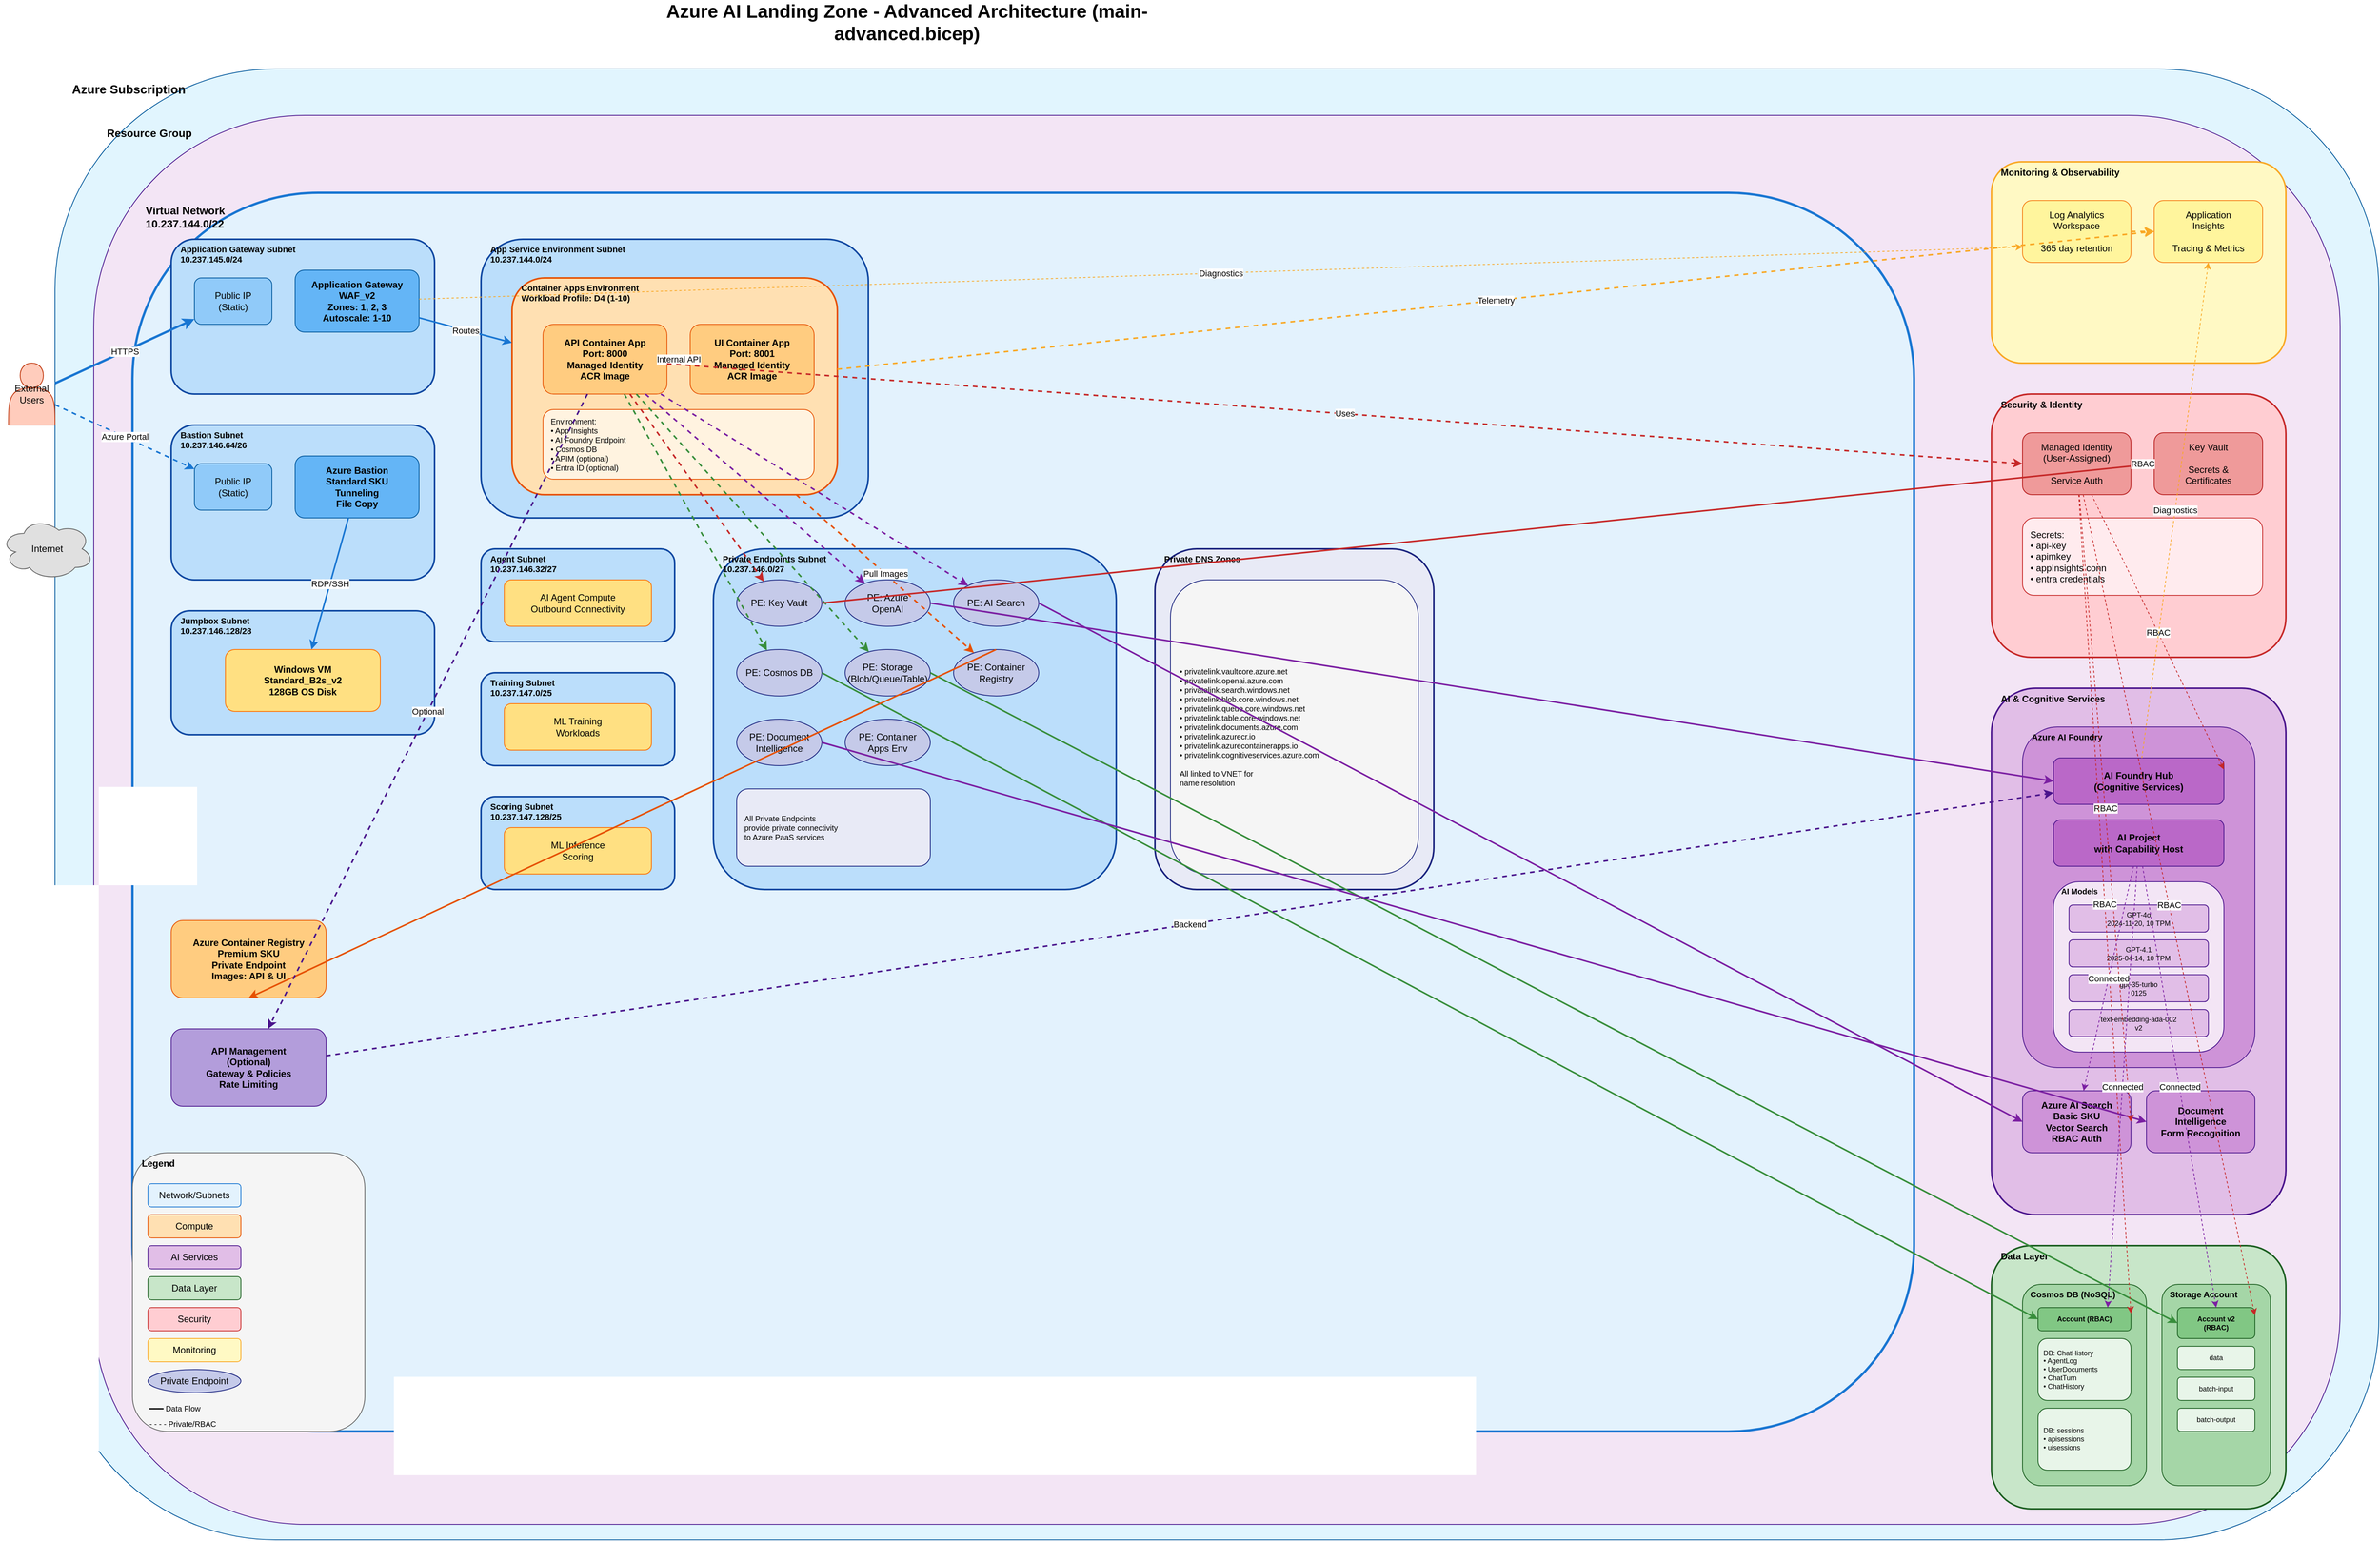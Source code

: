 <mxfile version="24.0.0" type="device">
  <diagram name="Azure AI Landing Zone - Advanced" id="advanced-architecture">
    <mxGraphModel dx="2400" dy="1400" grid="1" gridSize="10" guides="1" tooltips="1" connect="1" arrows="1" fold="1" page="1" pageScale="1" pageWidth="3300" pageHeight="2100" math="0" shadow="0">
      <root>
        <mxCell id="0" />
        <mxCell id="1" parent="0" />
        
        <!-- Title -->
        <mxCell id="title" value="Azure AI Landing Zone - Advanced Architecture (main-advanced.bicep)" style="text;html=1;strokeColor=none;fillColor=none;align=center;verticalAlign=middle;whiteSpace=wrap;rounded=0;fontSize=24;fontStyle=1" vertex="1" parent="1">
          <mxGeometry x="800" y="40" width="800" height="40" as="geometry" />
        </mxCell>
        
        <!-- Azure Subscription Boundary -->
        <mxCell id="azure-subscription" value="Azure Subscription" style="rounded=1;whiteSpace=wrap;html=1;fillColor=#E1F5FE;strokeColor=#01579B;verticalAlign=top;fontSize=16;fontStyle=1;align=left;spacingLeft=20;spacingTop=10;" vertex="1" parent="1">
          <mxGeometry x="100" y="120" width="3000" height="1900" as="geometry" />
        </mxCell>
        
        <!-- Resource Group -->
        <mxCell id="resource-group" value="Resource Group" style="rounded=1;whiteSpace=wrap;html=1;fillColor=#F3E5F5;strokeColor=#4A148C;verticalAlign=top;fontSize=14;fontStyle=1;align=left;spacingLeft=15;spacingTop=8;" vertex="1" parent="1">
          <mxGeometry x="150" y="180" width="2900" height="1820" as="geometry" />
        </mxCell>
        
        <!-- Virtual Network -->
        <mxCell id="vnet" value="Virtual Network&#xa;10.237.144.0/22" style="rounded=1;whiteSpace=wrap;html=1;fillColor=#E3F2FD;strokeColor=#1976D2;verticalAlign=top;fontSize=14;fontStyle=1;align=left;spacingLeft=15;spacingTop=8;strokeWidth=3;" vertex="1" parent="1">
          <mxGeometry x="200" y="280" width="2300" height="1600" as="geometry" />
        </mxCell>
        
        <!-- External Users -->
        <mxCell id="external-user" value="External Users" style="shape=actor;whiteSpace=wrap;html=1;fillColor=#FFCCBC;strokeColor=#BF360C;" vertex="1" parent="1">
          <mxGeometry x="40" y="500" width="60" height="80" as="geometry" />
        </mxCell>
        
        <!-- Internet Cloud -->
        <mxCell id="internet" value="Internet" style="ellipse;shape=cloud;whiteSpace=wrap;html=1;fillColor=#E0E0E0;strokeColor=#616161;" vertex="1" parent="1">
          <mxGeometry x="30" y="700" width="120" height="80" as="geometry" />
        </mxCell>
        
        <!-- =========================== -->
        <!-- Monitoring Layer (Top Right) -->
        <!-- =========================== -->
        <mxCell id="monitoring-group" value="Monitoring &amp; Observability" style="rounded=1;whiteSpace=wrap;html=1;fillColor=#FFF9C4;strokeColor=#F9A825;verticalAlign=top;fontSize=12;fontStyle=1;align=left;spacingLeft=10;strokeWidth=2;" vertex="1" parent="1">
          <mxGeometry x="2600" y="240" width="380" height="260" as="geometry" />
        </mxCell>
        
        <mxCell id="log-analytics" value="Log Analytics&#xa;Workspace&#xa;&#xa;365 day retention" style="rounded=1;whiteSpace=wrap;html=1;fillColor=#FFF59D;strokeColor=#F57F17;" vertex="1" parent="1">
          <mxGeometry x="2640" y="290" width="140" height="80" as="geometry" />
        </mxCell>
        
        <mxCell id="app-insights" value="Application&#xa;Insights&#xa;&#xa;Tracing &amp; Metrics" style="rounded=1;whiteSpace=wrap;html=1;fillColor=#FFF59D;strokeColor=#F57F17;" vertex="1" parent="1">
          <mxGeometry x="2810" y="290" width="140" height="80" as="geometry" />
        </mxCell>
        
        <!-- Connection LAW to AppInsights -->
        <mxCell id="conn-law-appi" value="" style="endArrow=classic;html=1;strokeColor=#F9A825;strokeWidth=2;dashed=1;" edge="1" parent="1" source="log-analytics" target="app-insights">
          <mxGeometry width="50" height="50" relative="1" as="geometry" />
        </mxCell>
        
        <!-- =========================== -->
        <!-- Security Layer (Top Right below monitoring) -->
        <!-- =========================== -->
        <mxCell id="security-group" value="Security &amp; Identity" style="rounded=1;whiteSpace=wrap;html=1;fillColor=#FFCDD2;strokeColor=#C62828;verticalAlign=top;fontSize=12;fontStyle=1;align=left;spacingLeft=10;strokeWidth=2;" vertex="1" parent="1">
          <mxGeometry x="2600" y="540" width="380" height="340" as="geometry" />
        </mxCell>
        
        <mxCell id="managed-identity" value="Managed Identity&#xa;(User-Assigned)&#xa;&#xa;Service Auth" style="rounded=1;whiteSpace=wrap;html=1;fillColor=#EF9A9A;strokeColor=#B71C1C;" vertex="1" parent="1">
          <mxGeometry x="2640" y="590" width="140" height="80" as="geometry" />
        </mxCell>
        
        <mxCell id="key-vault" value="Key Vault&#xa;&#xa;Secrets &amp;&#xa;Certificates" style="rounded=1;whiteSpace=wrap;html=1;fillColor=#EF9A9A;strokeColor=#B71C1C;" vertex="1" parent="1">
          <mxGeometry x="2810" y="590" width="140" height="80" as="geometry" />
        </mxCell>
        
        <mxCell id="kv-secrets" value="Secrets:&#xa;• api-key&#xa;• apimkey&#xa;• appInsights conn&#xa;• entra credentials" style="rounded=1;whiteSpace=wrap;html=1;fillColor=#FFEBEE;strokeColor=#C62828;align=left;spacingLeft=8;" vertex="1" parent="1">
          <mxGeometry x="2640" y="700" width="310" height="100" as="geometry" />
        </mxCell>
        
        <!-- =========================== -->
        <!-- Application Gateway Subnet -->
        <!-- =========================== -->
        <mxCell id="subnet-appgw" value="Application Gateway Subnet&#xa;10.237.145.0/24" style="rounded=1;whiteSpace=wrap;html=1;fillColor=#BBDEFB;strokeColor=#0D47A1;verticalAlign=top;fontSize=11;fontStyle=1;align=left;spacingLeft=10;strokeWidth=2;" vertex="1" parent="1">
          <mxGeometry x="250" y="340" width="340" height="200" as="geometry" />
        </mxCell>
        
        <mxCell id="appgw-pip" value="Public IP&#xa;(Static)" style="rounded=1;whiteSpace=wrap;html=1;fillColor=#90CAF9;strokeColor=#01579B;" vertex="1" parent="1">
          <mxGeometry x="280" y="390" width="100" height="60" as="geometry" />
        </mxCell>
        
        <mxCell id="app-gateway" value="Application Gateway&#xa;WAF_v2&#xa;Zones: 1, 2, 3&#xa;Autoscale: 1-10" style="rounded=1;whiteSpace=wrap;html=1;fillColor=#64B5F6;strokeColor=#01579B;fontStyle=1;" vertex="1" parent="1">
          <mxGeometry x="410" y="380" width="160" height="80" as="geometry" />
        </mxCell>
        
        <!-- =========================== -->
        <!-- Bastion Subnet -->
        <!-- =========================== -->
        <mxCell id="subnet-bastion" value="Bastion Subnet&#xa;10.237.146.64/26" style="rounded=1;whiteSpace=wrap;html=1;fillColor=#BBDEFB;strokeColor=#0D47A1;verticalAlign=top;fontSize=11;fontStyle=1;align=left;spacingLeft=10;strokeWidth=2;" vertex="1" parent="1">
          <mxGeometry x="250" y="580" width="340" height="200" as="geometry" />
        </mxCell>
        
        <mxCell id="bastion-pip" value="Public IP&#xa;(Static)" style="rounded=1;whiteSpace=wrap;html=1;fillColor=#90CAF9;strokeColor=#01579B;" vertex="1" parent="1">
          <mxGeometry x="280" y="630" width="100" height="60" as="geometry" />
        </mxCell>
        
        <mxCell id="bastion" value="Azure Bastion&#xa;Standard SKU&#xa;Tunneling&#xa;File Copy" style="rounded=1;whiteSpace=wrap;html=1;fillColor=#64B5F6;strokeColor=#01579B;fontStyle=1;" vertex="1" parent="1">
          <mxGeometry x="410" y="620" width="160" height="80" as="geometry" />
        </mxCell>
        
        <!-- =========================== -->
        <!-- Jumpbox Subnet -->
        <!-- =========================== -->
        <mxCell id="subnet-jumpbox" value="Jumpbox Subnet&#xa;10.237.146.128/28" style="rounded=1;whiteSpace=wrap;html=1;fillColor=#BBDEFB;strokeColor=#0D47A1;verticalAlign=top;fontSize=11;fontStyle=1;align=left;spacingLeft=10;strokeWidth=2;" vertex="1" parent="1">
          <mxGeometry x="250" y="820" width="340" height="160" as="geometry" />
        </mxCell>
        
        <mxCell id="jumpbox-vm" value="Windows VM&#xa;Standard_B2s_v2&#xa;128GB OS Disk" style="rounded=1;whiteSpace=wrap;html=1;fillColor=#FFE082;strokeColor=#FF6F00;fontStyle=1;" vertex="1" parent="1">
          <mxGeometry x="320" y="870" width="200" height="80" as="geometry" />
        </mxCell>
        
        <!-- =========================== -->
        <!-- Container Apps Subnet -->
        <!-- =========================== -->
        <mxCell id="subnet-appse" value="App Service Environment Subnet&#xa;10.237.144.0/24" style="rounded=1;whiteSpace=wrap;html=1;fillColor=#BBDEFB;strokeColor=#0D47A1;verticalAlign=top;fontSize=11;fontStyle=1;align=left;spacingLeft=10;strokeWidth=2;" vertex="1" parent="1">
          <mxGeometry x="650" y="340" width="500" height="360" as="geometry" />
        </mxCell>
        
        <mxCell id="ca-environment" value="Container Apps Environment&#xa;Workload Profile: D4 (1-10)" style="rounded=1;whiteSpace=wrap;html=1;fillColor=#FFE0B2;strokeColor=#E65100;verticalAlign=top;fontSize=11;fontStyle=1;align=left;spacingLeft=10;strokeWidth=2;" vertex="1" parent="1">
          <mxGeometry x="690" y="390" width="420" height="280" as="geometry" />
        </mxCell>
        
        <mxCell id="ca-api" value="API Container App&#xa;Port: 8000&#xa;Managed Identity&#xa;ACR Image" style="rounded=1;whiteSpace=wrap;html=1;fillColor=#FFCC80;strokeColor=#E65100;fontStyle=1;" vertex="1" parent="1">
          <mxGeometry x="730" y="450" width="160" height="90" as="geometry" />
        </mxCell>
        
        <mxCell id="ca-ui" value="UI Container App&#xa;Port: 8001&#xa;Managed Identity&#xa;ACR Image" style="rounded=1;whiteSpace=wrap;html=1;fillColor=#FFCC80;strokeColor=#E65100;fontStyle=1;" vertex="1" parent="1">
          <mxGeometry x="920" y="450" width="160" height="90" as="geometry" />
        </mxCell>
        
        <!-- Connection UI to API -->
        <mxCell id="conn-ui-api" value="Internal API" style="endArrow=classic;html=1;strokeColor=#E65100;strokeWidth=2;" edge="1" parent="1" source="ca-ui" target="ca-api">
          <mxGeometry width="50" height="50" relative="1" as="geometry" />
        </mxCell>
        
        <mxCell id="ca-config" value="Environment:&#xa;• App Insights&#xa;• AI Foundry Endpoint&#xa;• Cosmos DB&#xa;• APIM (optional)&#xa;• Entra ID (optional)" style="rounded=1;whiteSpace=wrap;html=1;fillColor=#FFF3E0;strokeColor=#E65100;align=left;spacingLeft=8;fontSize=10;" vertex="1" parent="1">
          <mxGeometry x="730" y="560" width="350" height="90" as="geometry" />
        </mxCell>
        
        <!-- =========================== -->
        <!-- Agent Subnet -->
        <!-- =========================== -->
        <mxCell id="subnet-agent" value="Agent Subnet&#xa;10.237.146.32/27" style="rounded=1;whiteSpace=wrap;html=1;fillColor=#BBDEFB;strokeColor=#0D47A1;verticalAlign=top;fontSize=11;fontStyle=1;align=left;spacingLeft=10;strokeWidth=2;" vertex="1" parent="1">
          <mxGeometry x="650" y="740" width="250" height="120" as="geometry" />
        </mxCell>
        
        <mxCell id="agent-compute" value="AI Agent Compute&#xa;Outbound Connectivity" style="rounded=1;whiteSpace=wrap;html=1;fillColor=#FFE082;strokeColor=#FF6F00;" vertex="1" parent="1">
          <mxGeometry x="680" y="780" width="190" height="60" as="geometry" />
        </mxCell>
        
        <!-- =========================== -->
        <!-- Training Subnet -->
        <!-- =========================== -->
        <mxCell id="subnet-train" value="Training Subnet&#xa;10.237.147.0/25" style="rounded=1;whiteSpace=wrap;html=1;fillColor=#BBDEFB;strokeColor=#0D47A1;verticalAlign=top;fontSize=11;fontStyle=1;align=left;spacingLeft=10;strokeWidth=2;" vertex="1" parent="1">
          <mxGeometry x="650" y="900" width="250" height="120" as="geometry" />
        </mxCell>
        
        <mxCell id="ml-training" value="ML Training&#xa;Workloads" style="rounded=1;whiteSpace=wrap;html=1;fillColor=#FFE082;strokeColor=#FF6F00;" vertex="1" parent="1">
          <mxGeometry x="680" y="940" width="190" height="60" as="geometry" />
        </mxCell>
        
        <!-- =========================== -->
        <!-- Scoring Subnet -->
        <!-- =========================== -->
        <mxCell id="subnet-score" value="Scoring Subnet&#xa;10.237.147.128/25" style="rounded=1;whiteSpace=wrap;html=1;fillColor=#BBDEFB;strokeColor=#0D47A1;verticalAlign=top;fontSize=11;fontStyle=1;align=left;spacingLeft=10;strokeWidth=2;" vertex="1" parent="1">
          <mxGeometry x="650" y="1060" width="250" height="120" as="geometry" />
        </mxCell>
        
        <mxCell id="ml-scoring" value="ML Inference&#xa;Scoring" style="rounded=1;whiteSpace=wrap;html=1;fillColor=#FFE082;strokeColor=#FF6F00;" vertex="1" parent="1">
          <mxGeometry x="680" y="1100" width="190" height="60" as="geometry" />
        </mxCell>
        
        <!-- =========================== -->
        <!-- Private Endpoints Subnet -->
        <!-- =========================== -->
        <mxCell id="subnet-pe" value="Private Endpoints Subnet&#xa;10.237.146.0/27" style="rounded=1;whiteSpace=wrap;html=1;fillColor=#BBDEFB;strokeColor=#0D47A1;verticalAlign=top;fontSize=11;fontStyle=1;align=left;spacingLeft=10;strokeWidth=2;" vertex="1" parent="1">
          <mxGeometry x="950" y="740" width="520" height="440" as="geometry" />
        </mxCell>
        
        <mxCell id="pe-kv" value="PE: Key Vault" style="ellipse;whiteSpace=wrap;html=1;fillColor=#C5CAE9;strokeColor=#1A237E;" vertex="1" parent="1">
          <mxGeometry x="980" y="780" width="110" height="60" as="geometry" />
        </mxCell>
        
        <mxCell id="pe-aoai" value="PE: Azure&#xa;OpenAI" style="ellipse;whiteSpace=wrap;html=1;fillColor=#C5CAE9;strokeColor=#1A237E;" vertex="1" parent="1">
          <mxGeometry x="1120" y="780" width="110" height="60" as="geometry" />
        </mxCell>
        
        <mxCell id="pe-search" value="PE: AI Search" style="ellipse;whiteSpace=wrap;html=1;fillColor=#C5CAE9;strokeColor=#1A237E;" vertex="1" parent="1">
          <mxGeometry x="1260" y="780" width="110" height="60" as="geometry" />
        </mxCell>
        
        <mxCell id="pe-cosmos" value="PE: Cosmos DB" style="ellipse;whiteSpace=wrap;html=1;fillColor=#C5CAE9;strokeColor=#1A237E;" vertex="1" parent="1">
          <mxGeometry x="980" y="870" width="110" height="60" as="geometry" />
        </mxCell>
        
        <mxCell id="pe-storage" value="PE: Storage&#xa;(Blob/Queue/Table)" style="ellipse;whiteSpace=wrap;html=1;fillColor=#C5CAE9;strokeColor=#1A237E;" vertex="1" parent="1">
          <mxGeometry x="1120" y="870" width="110" height="60" as="geometry" />
        </mxCell>
        
        <mxCell id="pe-acr" value="PE: Container&#xa;Registry" style="ellipse;whiteSpace=wrap;html=1;fillColor=#C5CAE9;strokeColor=#1A237E;" vertex="1" parent="1">
          <mxGeometry x="1260" y="870" width="110" height="60" as="geometry" />
        </mxCell>
        
        <mxCell id="pe-docint" value="PE: Document&#xa;Intelligence" style="ellipse;whiteSpace=wrap;html=1;fillColor=#C5CAE9;strokeColor=#1A237E;" vertex="1" parent="1">
          <mxGeometry x="980" y="960" width="110" height="60" as="geometry" />
        </mxCell>
        
        <mxCell id="pe-ca" value="PE: Container&#xa;Apps Env" style="ellipse;whiteSpace=wrap;html=1;fillColor=#C5CAE9;strokeColor=#1A237E;" vertex="1" parent="1">
          <mxGeometry x="1120" y="960" width="110" height="60" as="geometry" />
        </mxCell>
        
        <mxCell id="pe-note" value="All Private Endpoints&#xa;provide private connectivity&#xa;to Azure PaaS services" style="rounded=1;whiteSpace=wrap;html=1;fillColor=#E8EAF6;strokeColor=#1A237E;fontSize=10;align=left;spacingLeft=8;" vertex="1" parent="1">
          <mxGeometry x="980" y="1050" width="250" height="100" as="geometry" />
        </mxCell>
        
        <!-- =========================== -->
        <!-- Private DNS Zones -->
        <!-- =========================== -->
        <mxCell id="dns-group" value="Private DNS Zones" style="rounded=1;whiteSpace=wrap;html=1;fillColor=#E8EAF6;strokeColor=#1A237E;verticalAlign=top;fontSize=11;fontStyle=1;align=left;spacingLeft=10;strokeWidth=2;" vertex="1" parent="1">
          <mxGeometry x="1520" y="740" width="360" height="440" as="geometry" />
        </mxCell>
        
        <mxCell id="dns-list" value="• privatelink.vaultcore.azure.net&#xa;• privatelink.openai.azure.com&#xa;• privatelink.search.windows.net&#xa;• privatelink.blob.core.windows.net&#xa;• privatelink.queue.core.windows.net&#xa;• privatelink.table.core.windows.net&#xa;• privatelink.documents.azure.com&#xa;• privatelink.azurecr.io&#xa;• privatelink.azurecontainerapps.io&#xa;• privatelink.cognitiveservices.azure.com&#xa;&#xa;All linked to VNET for&#xa;name resolution" style="rounded=1;whiteSpace=wrap;html=1;fillColor=#F5F5F5;strokeColor=#1A237E;align=left;spacingLeft=10;fontSize=10;" vertex="1" parent="1">
          <mxGeometry x="1540" y="780" width="320" height="380" as="geometry" />
        </mxCell>
        
        <!-- =========================== -->
        <!-- AI Services (Outside VNET) -->
        <!-- =========================== -->
        <mxCell id="ai-group" value="AI &amp; Cognitive Services" style="rounded=1;whiteSpace=wrap;html=1;fillColor=#E1BEE7;strokeColor=#4A148C;verticalAlign=top;fontSize=12;fontStyle=1;align=left;spacingLeft=10;strokeWidth=2;" vertex="1" parent="1">
          <mxGeometry x="2600" y="920" width="380" height="680" as="geometry" />
        </mxCell>
        
        <!-- AI Foundry Hub -->
        <mxCell id="ai-foundry" value="Azure AI Foundry" style="rounded=1;whiteSpace=wrap;html=1;fillColor=#CE93D8;strokeColor=#4A148C;verticalAlign=top;fontSize=11;fontStyle=1;align=left;spacingLeft=10;" vertex="1" parent="1">
          <mxGeometry x="2640" y="970" width="300" height="440" as="geometry" />
        </mxCell>
        
        <mxCell id="ai-hub" value="AI Foundry Hub&#xa;(Cognitive Services)" style="rounded=1;whiteSpace=wrap;html=1;fillColor=#BA68C8;strokeColor=#4A148C;fontStyle=1;" vertex="1" parent="1">
          <mxGeometry x="2680" y="1010" width="220" height="60" as="geometry" />
        </mxCell>
        
        <mxCell id="ai-project" value="AI Project&#xa;with Capability Host" style="rounded=1;whiteSpace=wrap;html=1;fillColor=#BA68C8;strokeColor=#4A148C;fontStyle=1;" vertex="1" parent="1">
          <mxGeometry x="2680" y="1090" width="220" height="60" as="geometry" />
        </mxCell>
        
        <mxCell id="ai-models" value="AI Models" style="rounded=1;whiteSpace=wrap;html=1;fillColor=#F3E5F5;strokeColor=#4A148C;verticalAlign=top;fontSize=10;fontStyle=1;align=left;spacingLeft=8;" vertex="1" parent="1">
          <mxGeometry x="2680" y="1170" width="220" height="220" as="geometry" />
        </mxCell>
        
        <mxCell id="model-gpt4o" value="GPT-4o&#xa;2024-11-20, 10 TPM" style="rounded=1;whiteSpace=wrap;html=1;fillColor=#E1BEE7;strokeColor=#4A148C;fontSize=9;" vertex="1" parent="1">
          <mxGeometry x="2700" y="1200" width="180" height="35" as="geometry" />
        </mxCell>
        
        <mxCell id="model-gpt41" value="GPT-4.1&#xa;2025-04-14, 10 TPM" style="rounded=1;whiteSpace=wrap;html=1;fillColor=#E1BEE7;strokeColor=#4A148C;fontSize=9;" vertex="1" parent="1">
          <mxGeometry x="2700" y="1245" width="180" height="35" as="geometry" />
        </mxCell>
        
        <mxCell id="model-gpt35" value="gpt-35-turbo&#xa;0125" style="rounded=1;whiteSpace=wrap;html=1;fillColor=#E1BEE7;strokeColor=#4A148C;fontSize=9;" vertex="1" parent="1">
          <mxGeometry x="2700" y="1290" width="180" height="35" as="geometry" />
        </mxCell>
        
        <mxCell id="model-embed" value="text-embedding-ada-002&#xa;v2" style="rounded=1;whiteSpace=wrap;html=1;fillColor=#E1BEE7;strokeColor=#4A148C;fontSize=9;" vertex="1" parent="1">
          <mxGeometry x="2700" y="1335" width="180" height="35" as="geometry" />
        </mxCell>
        
        <!-- AI Search -->
        <mxCell id="ai-search" value="Azure AI Search&#xa;Basic SKU&#xa;Vector Search&#xa;RBAC Auth" style="rounded=1;whiteSpace=wrap;html=1;fillColor=#CE93D8;strokeColor=#4A148C;fontStyle=1;" vertex="1" parent="1">
          <mxGeometry x="2640" y="1440" width="140" height="80" as="geometry" />
        </mxCell>
        
        <!-- Document Intelligence -->
        <mxCell id="doc-intel" value="Document&#xa;Intelligence&#xa;Form Recognition" style="rounded=1;whiteSpace=wrap;html=1;fillColor=#CE93D8;strokeColor=#4A148C;fontStyle=1;" vertex="1" parent="1">
          <mxGeometry x="2800" y="1440" width="140" height="80" as="geometry" />
        </mxCell>
        
        <!-- =========================== -->
        <!-- Data Services (Outside VNET) -->
        <!-- =========================== -->
        <mxCell id="data-group" value="Data Layer" style="rounded=1;whiteSpace=wrap;html=1;fillColor=#C8E6C9;strokeColor=#1B5E20;verticalAlign=top;fontSize=12;fontStyle=1;align=left;spacingLeft=10;strokeWidth=2;" vertex="1" parent="1">
          <mxGeometry x="2600" y="1640" width="380" height="340" as="geometry" />
        </mxCell>
        
        <!-- Cosmos DB -->
        <mxCell id="cosmos-db" value="Cosmos DB (NoSQL)" style="rounded=1;whiteSpace=wrap;html=1;fillColor=#A5D6A7;strokeColor=#1B5E20;verticalAlign=top;fontSize=11;fontStyle=1;align=left;spacingLeft=8;" vertex="1" parent="1">
          <mxGeometry x="2640" y="1690" width="160" height="260" as="geometry" />
        </mxCell>
        
        <mxCell id="cosmos-account" value="Account (RBAC)" style="rounded=1;whiteSpace=wrap;html=1;fillColor=#81C784;strokeColor=#1B5E20;fontSize=9;fontStyle=1;" vertex="1" parent="1">
          <mxGeometry x="2660" y="1720" width="120" height="30" as="geometry" />
        </mxCell>
        
        <mxCell id="cosmos-db1" value="DB: ChatHistory&#xa;• AgentLog&#xa;• UserDocuments&#xa;• ChatTurn&#xa;• ChatHistory" style="rounded=1;whiteSpace=wrap;html=1;fillColor=#E8F5E9;strokeColor=#1B5E20;fontSize=9;align=left;spacingLeft=5;" vertex="1" parent="1">
          <mxGeometry x="2660" y="1760" width="120" height="80" as="geometry" />
        </mxCell>
        
        <mxCell id="cosmos-db2" value="DB: sessions&#xa;• apisessions&#xa;• uisessions" style="rounded=1;whiteSpace=wrap;html=1;fillColor=#E8F5E9;strokeColor=#1B5E20;fontSize=9;align=left;spacingLeft=5;" vertex="1" parent="1">
          <mxGeometry x="2660" y="1850" width="120" height="80" as="geometry" />
        </mxCell>
        
        <!-- Storage Account -->
        <mxCell id="storage-account" value="Storage Account" style="rounded=1;whiteSpace=wrap;html=1;fillColor=#A5D6A7;strokeColor=#1B5E20;verticalAlign=top;fontSize=11;fontStyle=1;align=left;spacingLeft=8;" vertex="1" parent="1">
          <mxGeometry x="2820" y="1690" width="140" height="260" as="geometry" />
        </mxCell>
        
        <mxCell id="storage-acc" value="Account v2&#xa;(RBAC)" style="rounded=1;whiteSpace=wrap;html=1;fillColor=#81C784;strokeColor=#1B5E20;fontSize=9;fontStyle=1;" vertex="1" parent="1">
          <mxGeometry x="2840" y="1720" width="100" height="40" as="geometry" />
        </mxCell>
        
        <mxCell id="storage-blob1" value="data" style="rounded=1;whiteSpace=wrap;html=1;fillColor=#E8F5E9;strokeColor=#1B5E20;fontSize=9;" vertex="1" parent="1">
          <mxGeometry x="2840" y="1770" width="100" height="30" as="geometry" />
        </mxCell>
        
        <mxCell id="storage-blob2" value="batch-input" style="rounded=1;whiteSpace=wrap;html=1;fillColor=#E8F5E9;strokeColor=#1B5E20;fontSize=9;" vertex="1" parent="1">
          <mxGeometry x="2840" y="1810" width="100" height="30" as="geometry" />
        </mxCell>
        
        <mxCell id="storage-blob3" value="batch-output" style="rounded=1;whiteSpace=wrap;html=1;fillColor=#E8F5E9;strokeColor=#1B5E20;fontSize=9;" vertex="1" parent="1">
          <mxGeometry x="2840" y="1850" width="100" height="30" as="geometry" />
        </mxCell>
        
        <!-- =========================== -->
        <!-- Container Registry -->
        <!-- =========================== -->
        <mxCell id="acr" value="Azure Container Registry&#xa;Premium SKU&#xa;Private Endpoint&#xa;Images: API &amp; UI" style="rounded=1;whiteSpace=wrap;html=1;fillColor=#FFCC80;strokeColor=#E65100;fontStyle=1;" vertex="1" parent="1">
          <mxGeometry x="250" y="1220" width="200" height="100" as="geometry" />
        </mxCell>
        
        <!-- =========================== -->
        <!-- API Management (Optional) -->
        <!-- =========================== -->
        <mxCell id="apim" value="API Management&#xa;(Optional)&#xa;Gateway &amp; Policies&#xa;Rate Limiting" style="rounded=1;whiteSpace=wrap;html=1;fillColor=#B39DDB;strokeColor=#4A148C;fontStyle=1;" vertex="1" parent="1">
          <mxGeometry x="250" y="1360" width="200" height="100" as="geometry" />
        </mxCell>
        
        <!-- ============================= -->
        <!-- Connections and Arrows -->
        <!-- ============================= -->
        
        <!-- External User to App Gateway -->
        <mxCell id="conn-user-appgw" value="HTTPS" style="endArrow=classic;html=1;strokeColor=#1976D2;strokeWidth=3;" edge="1" parent="1" source="external-user" target="appgw-pip">
          <mxGeometry width="50" height="50" relative="1" as="geometry" />
        </mxCell>
        
        <!-- App Gateway to Container Apps -->
        <mxCell id="conn-appgw-ca" value="Routes" style="endArrow=classic;html=1;strokeColor=#1976D2;strokeWidth=2;" edge="1" parent="1" source="app-gateway" target="ca-environment">
          <mxGeometry width="50" height="50" relative="1" as="geometry" />
        </mxCell>
        
        <!-- External User to Bastion -->
        <mxCell id="conn-user-bastion" value="Azure Portal" style="endArrow=classic;html=1;strokeColor=#1976D2;strokeWidth=2;dashed=1;" edge="1" parent="1" source="external-user" target="bastion-pip">
          <mxGeometry width="50" height="50" relative="1" as="geometry" />
        </mxCell>
        
        <!-- Bastion to VM -->
        <mxCell id="conn-bastion-vm" value="RDP/SSH" style="endArrow=classic;html=1;strokeColor=#1976D2;strokeWidth=2;" edge="1" parent="1" source="bastion" target="jumpbox-vm">
          <mxGeometry width="50" height="50" relative="1" as="geometry" />
        </mxCell>
        
        <!-- Container Apps to Private Endpoints -->
        <mxCell id="conn-ca-pe-aoai" value="" style="endArrow=classic;html=1;strokeColor=#7B1FA2;strokeWidth=2;dashed=1;" edge="1" parent="1" source="ca-api" target="pe-aoai">
          <mxGeometry width="50" height="50" relative="1" as="geometry" />
        </mxCell>
        
        <mxCell id="conn-ca-pe-search" value="" style="endArrow=classic;html=1;strokeColor=#7B1FA2;strokeWidth=2;dashed=1;" edge="1" parent="1" source="ca-api" target="pe-search">
          <mxGeometry width="50" height="50" relative="1" as="geometry" />
        </mxCell>
        
        <mxCell id="conn-ca-pe-cosmos" value="" style="endArrow=classic;html=1;strokeColor=#388E3C;strokeWidth=2;dashed=1;" edge="1" parent="1" source="ca-api" target="pe-cosmos">
          <mxGeometry width="50" height="50" relative="1" as="geometry" />
        </mxCell>
        
        <mxCell id="conn-ca-pe-storage" value="" style="endArrow=classic;html=1;strokeColor=#388E3C;strokeWidth=2;dashed=1;" edge="1" parent="1" source="ca-api" target="pe-storage">
          <mxGeometry width="50" height="50" relative="1" as="geometry" />
        </mxCell>
        
        <mxCell id="conn-ca-pe-kv" value="" style="endArrow=classic;html=1;strokeColor=#C62828;strokeWidth=2;dashed=1;" edge="1" parent="1" source="ca-api" target="pe-kv">
          <mxGeometry width="50" height="50" relative="1" as="geometry" />
        </mxCell>
        
        <mxCell id="conn-ca-pe-acr" value="Pull Images" style="endArrow=classic;html=1;strokeColor=#E65100;strokeWidth=2;dashed=1;" edge="1" parent="1" source="ca-environment" target="pe-acr">
          <mxGeometry width="50" height="50" relative="1" as="geometry" />
        </mxCell>
        
        <!-- Private Endpoints to Services -->
        <mxCell id="conn-pe-aoai-service" value="" style="endArrow=classic;html=1;strokeColor=#7B1FA2;strokeWidth=2;entryX=0;entryY=0.5;exitX=1;exitY=0.5;" edge="1" parent="1" source="pe-aoai" target="ai-hub">
          <mxGeometry width="50" height="50" relative="1" as="geometry" />
        </mxCell>
        
        <mxCell id="conn-pe-search-service" value="" style="endArrow=classic;html=1;strokeColor=#7B1FA2;strokeWidth=2;entryX=0;entryY=0.5;exitX=1;exitY=0.5;" edge="1" parent="1" source="pe-search" target="ai-search">
          <mxGeometry width="50" height="50" relative="1" as="geometry" />
        </mxCell>
        
        <mxCell id="conn-pe-cosmos-service" value="" style="endArrow=classic;html=1;strokeColor=#388E3C;strokeWidth=2;entryX=0;entryY=0.5;exitX=1;exitY=0.5;" edge="1" parent="1" source="pe-cosmos" target="cosmos-account">
          <mxGeometry width="50" height="50" relative="1" as="geometry" />
        </mxCell>
        
        <mxCell id="conn-pe-storage-service" value="" style="endArrow=classic;html=1;strokeColor=#388E3C;strokeWidth=2;entryX=0;entryY=0.5;exitX=1;exitY=0.5;" edge="1" parent="1" source="pe-storage" target="storage-acc">
          <mxGeometry width="50" height="50" relative="1" as="geometry" />
        </mxCell>
        
        <mxCell id="conn-pe-kv-service" value="" style="endArrow=classic;html=1;strokeColor=#C62828;strokeWidth=2;entryX=0;entryY=0.5;exitX=1;exitY=0.5;" edge="1" parent="1" source="pe-kv" target="key-vault">
          <mxGeometry width="50" height="50" relative="1" as="geometry" />
        </mxCell>
        
        <mxCell id="conn-pe-acr-service" value="" style="endArrow=classic;html=1;strokeColor=#E65100;strokeWidth=2;entryX=0.5;entryY=1;exitX=0.5;exitY=0;" edge="1" parent="1" source="pe-acr" target="acr">
          <mxGeometry width="50" height="50" relative="1" as="geometry" />
        </mxCell>
        
        <mxCell id="conn-pe-docint-service" value="" style="endArrow=classic;html=1;strokeColor=#7B1FA2;strokeWidth=2;entryX=0;entryY=0.5;exitX=1;exitY=0.5;" edge="1" parent="1" source="pe-docint" target="doc-intel">
          <mxGeometry width="50" height="50" relative="1" as="geometry" />
        </mxCell>
        
        <!-- Managed Identity to Services -->
        <mxCell id="conn-mi-kv" value="RBAC" style="endArrow=classic;html=1;strokeColor=#C62828;strokeWidth=1;dashed=1;" edge="1" parent="1" source="managed-identity" target="key-vault">
          <mxGeometry width="50" height="50" relative="1" as="geometry" />
        </mxCell>
        
        <mxCell id="conn-mi-aoai" value="RBAC" style="endArrow=classic;html=1;strokeColor=#C62828;strokeWidth=1;dashed=1;entryX=1;entryY=0.25;" edge="1" parent="1" source="managed-identity" target="ai-hub">
          <mxGeometry width="50" height="50" relative="1" as="geometry" />
        </mxCell>
        
        <mxCell id="conn-mi-search" value="RBAC" style="endArrow=classic;html=1;strokeColor=#C62828;strokeWidth=1;dashed=1;entryX=1;entryY=0.5;" edge="1" parent="1" source="managed-identity" target="ai-search">
          <mxGeometry width="50" height="50" relative="1" as="geometry" />
        </mxCell>
        
        <mxCell id="conn-mi-cosmos" value="RBAC" style="endArrow=classic;html=1;strokeColor=#C62828;strokeWidth=1;dashed=1;entryX=1;entryY=0.25;" edge="1" parent="1" source="managed-identity" target="cosmos-account">
          <mxGeometry width="50" height="50" relative="1" as="geometry" />
        </mxCell>
        
        <mxCell id="conn-mi-storage" value="RBAC" style="endArrow=classic;html=1;strokeColor=#C62828;strokeWidth=1;dashed=1;entryX=1;entryY=0.25;" edge="1" parent="1" source="managed-identity" target="storage-acc">
          <mxGeometry width="50" height="50" relative="1" as="geometry" />
        </mxCell>
        
        <!-- Container Apps to Managed Identity -->
        <mxCell id="conn-ca-mi" value="Uses" style="endArrow=classic;html=1;strokeColor=#C62828;strokeWidth=2;dashed=1;entryX=0;entryY=0.5;" edge="1" parent="1" source="ca-api" target="managed-identity">
          <mxGeometry width="50" height="50" relative="1" as="geometry" />
        </mxCell>
        
        <!-- AI Project Dependencies -->
        <mxCell id="conn-project-search" value="Connected" style="endArrow=classic;html=1;strokeColor=#7B1FA2;strokeWidth=1;dashed=1;" edge="1" parent="1" source="ai-project" target="ai-search">
          <mxGeometry width="50" height="50" relative="1" as="geometry" />
        </mxCell>
        
        <mxCell id="conn-project-cosmos" value="Connected" style="endArrow=classic;html=1;strokeColor=#7B1FA2;strokeWidth=1;dashed=1;entryX=0.75;entryY=0;" edge="1" parent="1" source="ai-project" target="cosmos-account">
          <mxGeometry width="50" height="50" relative="1" as="geometry" />
        </mxCell>
        
        <mxCell id="conn-project-storage" value="Connected" style="endArrow=classic;html=1;strokeColor=#7B1FA2;strokeWidth=1;dashed=1;entryX=0.5;entryY=0;" edge="1" parent="1" source="ai-project" target="storage-acc">
          <mxGeometry width="50" height="50" relative="1" as="geometry" />
        </mxCell>
        
        <!-- Monitoring Connections -->
        <mxCell id="conn-ca-appi" value="Telemetry" style="endArrow=classic;html=1;strokeColor=#F9A825;strokeWidth=2;dashed=1;entryX=0;entryY=0.5;" edge="1" parent="1" source="ca-environment" target="app-insights">
          <mxGeometry width="50" height="50" relative="1" as="geometry" />
        </mxCell>
        
        <mxCell id="conn-appgw-law" value="Diagnostics" style="endArrow=classic;html=1;strokeColor=#F9A825;strokeWidth=1;dashed=1;entryX=0;entryY=0.75;" edge="1" parent="1" source="app-gateway" target="log-analytics">
          <mxGeometry width="50" height="50" relative="1" as="geometry" />
        </mxCell>
        
        <mxCell id="conn-aoai-appi" value="Diagnostics" style="endArrow=classic;html=1;strokeColor=#F9A825;strokeWidth=1;dashed=1;entryX=0.5;entryY=1;" edge="1" parent="1" source="ai-hub" target="app-insights">
          <mxGeometry width="50" height="50" relative="1" as="geometry" />
        </mxCell>
        
        <!-- APIM Optional Connections -->
        <mxCell id="conn-ca-apim" value="Optional" style="endArrow=classic;html=1;strokeColor=#4A148C;strokeWidth=2;dashed=1;" edge="1" parent="1" source="ca-api" target="apim">
          <mxGeometry width="50" height="50" relative="1" as="geometry" />
        </mxCell>
        
        <mxCell id="conn-apim-aoai" value="Backend" style="endArrow=classic;html=1;strokeColor=#4A148C;strokeWidth=2;dashed=1;entryX=0;entryY=0.75;" edge="1" parent="1" source="apim" target="ai-hub">
          <mxGeometry width="50" height="50" relative="1" as="geometry" />
        </mxCell>
        
        <!-- Legend -->
        <mxCell id="legend" value="Legend" style="rounded=1;whiteSpace=wrap;html=1;fillColor=#F5F5F5;strokeColor=#616161;verticalAlign=top;fontSize=12;fontStyle=1;align=left;spacingLeft=10;" vertex="1" parent="1">
          <mxGeometry x="200" y="1520" width="300" height="360" as="geometry" />
        </mxCell>
        
        <mxCell id="legend-network" value="Network/Subnets" style="rounded=1;whiteSpace=wrap;html=1;fillColor=#E3F2FD;strokeColor=#1976D2;" vertex="1" parent="1">
          <mxGeometry x="220" y="1560" width="120" height="30" as="geometry" />
        </mxCell>
        
        <mxCell id="legend-compute" value="Compute" style="rounded=1;whiteSpace=wrap;html=1;fillColor=#FFE0B2;strokeColor=#E65100;" vertex="1" parent="1">
          <mxGeometry x="220" y="1600" width="120" height="30" as="geometry" />
        </mxCell>
        
        <mxCell id="legend-ai" value="AI Services" style="rounded=1;whiteSpace=wrap;html=1;fillColor=#E1BEE7;strokeColor=#4A148C;" vertex="1" parent="1">
          <mxGeometry x="220" y="1640" width="120" height="30" as="geometry" />
        </mxCell>
        
        <mxCell id="legend-data" value="Data Layer" style="rounded=1;whiteSpace=wrap;html=1;fillColor=#C8E6C9;strokeColor=#1B5E20;" vertex="1" parent="1">
          <mxGeometry x="220" y="1680" width="120" height="30" as="geometry" />
        </mxCell>
        
        <mxCell id="legend-security" value="Security" style="rounded=1;whiteSpace=wrap;html=1;fillColor=#FFCDD2;strokeColor=#C62828;" vertex="1" parent="1">
          <mxGeometry x="220" y="1720" width="120" height="30" as="geometry" />
        </mxCell>
        
        <mxCell id="legend-monitoring" value="Monitoring" style="rounded=1;whiteSpace=wrap;html=1;fillColor=#FFF9C4;strokeColor=#F9A825;" vertex="1" parent="1">
          <mxGeometry x="220" y="1760" width="120" height="30" as="geometry" />
        </mxCell>
        
        <mxCell id="legend-pe" value="Private Endpoint" style="ellipse;whiteSpace=wrap;html=1;fillColor=#C5CAE9;strokeColor=#1A237E;" vertex="1" parent="1">
          <mxGeometry x="220" y="1800" width="120" height="30" as="geometry" />
        </mxCell>
        
        <mxCell id="legend-conn" value="━━━  Data Flow" style="text;html=1;strokeColor=none;fillColor=none;align=left;verticalAlign=middle;whiteSpace=wrap;rounded=0;fontSize=10;" vertex="1" parent="1">
          <mxGeometry x="220" y="1840" width="120" height="20" as="geometry" />
        </mxCell>
        
        <mxCell id="legend-conn2" value="- - - -  Private/RBAC" style="text;html=1;strokeColor=none;fillColor=none;align=left;verticalAlign=middle;whiteSpace=wrap;rounded=0;fontSize=10;" vertex="1" parent="1">
          <mxGeometry x="220" y="1860" width="120" height="20" as="geometry" />
        </mxCell>
        
      </root>
    </mxGraphModel>
  </diagram>
</mxfile>
